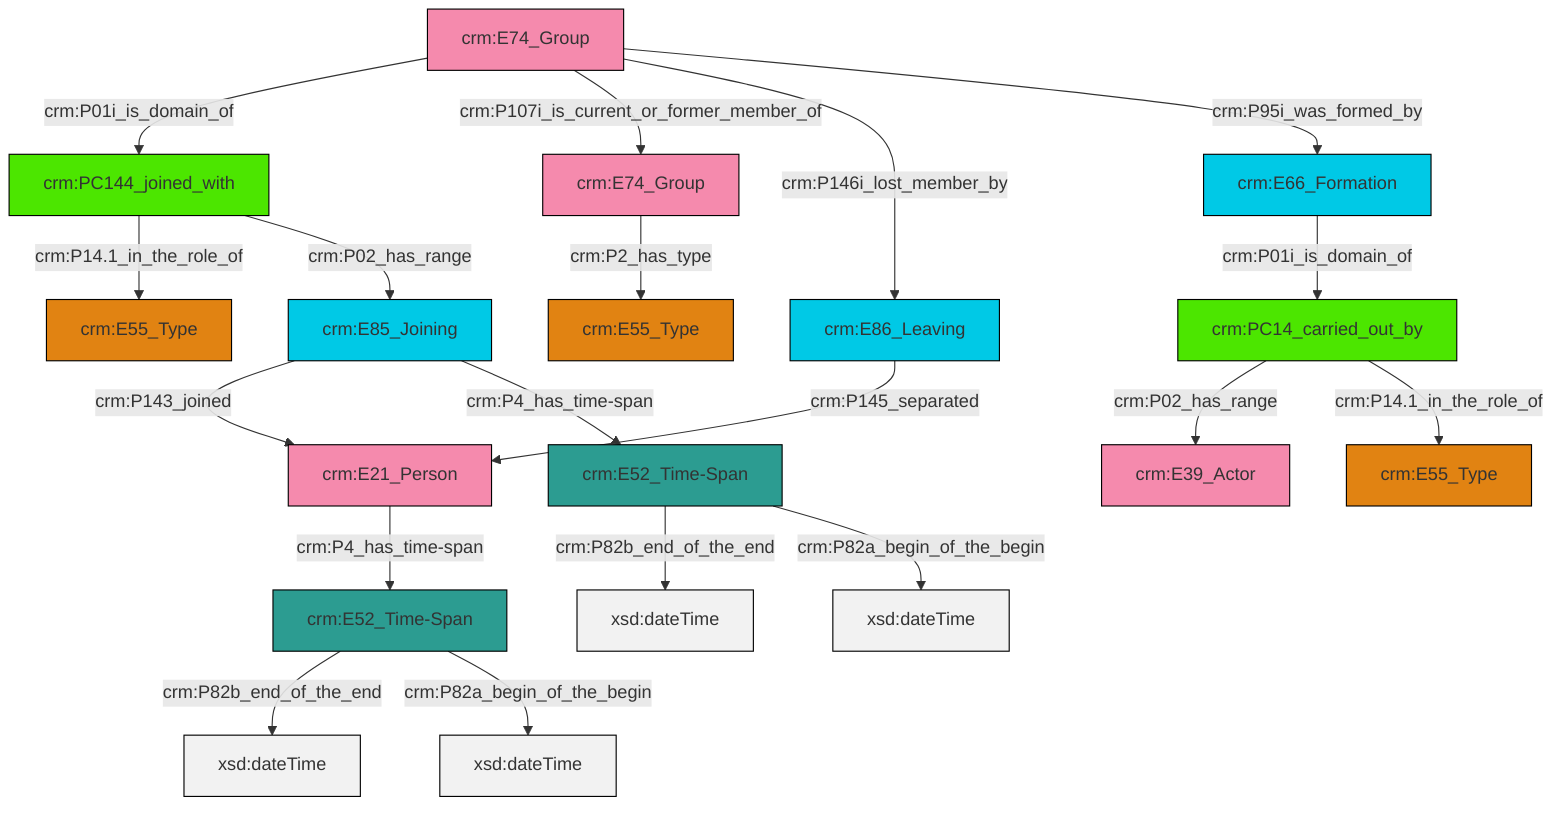 graph TD
classDef Literal fill:#f2f2f2,stroke:#000000;
classDef CRM_Entity fill:#FFFFFF,stroke:#000000;
classDef Temporal_Entity fill:#00C9E6, stroke:#000000;
classDef Type fill:#E18312, stroke:#000000;
classDef Time-Span fill:#2C9C91, stroke:#000000;
classDef Appellation fill:#FFEB7F, stroke:#000000;
classDef Place fill:#008836, stroke:#000000;
classDef Persistent_Item fill:#B266B2, stroke:#000000;
classDef Conceptual_Object fill:#FFD700, stroke:#000000;
classDef Physical_Thing fill:#D2B48C, stroke:#000000;
classDef Actor fill:#f58aad, stroke:#000000;
classDef PC_Classes fill:#4ce600, stroke:#000000;
classDef Multi fill:#cccccc,stroke:#000000;

0["crm:E66_Formation"]:::Temporal_Entity -->|crm:P01i_is_domain_of| 1["crm:PC14_carried_out_by"]:::PC_Classes
6["crm:E74_Group"]:::Actor -->|crm:P01i_is_domain_of| 4["crm:PC144_joined_with"]:::PC_Classes
6["crm:E74_Group"]:::Actor -->|crm:P107i_is_current_or_former_member_of| 7["crm:E74_Group"]:::Actor
2["crm:E21_Person"]:::Actor -->|crm:P4_has_time-span| 8["crm:E52_Time-Span"]:::Time-Span
8["crm:E52_Time-Span"]:::Time-Span -->|crm:P82b_end_of_the_end| 12[xsd:dateTime]:::Literal
1["crm:PC14_carried_out_by"]:::PC_Classes -->|crm:P02_has_range| 17["crm:E39_Actor"]:::Actor
4["crm:PC144_joined_with"]:::PC_Classes -->|crm:P14.1_in_the_role_of| 18["crm:E55_Type"]:::Type
6["crm:E74_Group"]:::Actor -->|crm:P146i_lost_member_by| 15["crm:E86_Leaving"]:::Temporal_Entity
21["crm:E85_Joining"]:::Temporal_Entity -->|crm:P143_joined| 2["crm:E21_Person"]:::Actor
13["crm:E52_Time-Span"]:::Time-Span -->|crm:P82b_end_of_the_end| 23[xsd:dateTime]:::Literal
7["crm:E74_Group"]:::Actor -->|crm:P2_has_type| 24["crm:E55_Type"]:::Type
1["crm:PC14_carried_out_by"]:::PC_Classes -->|crm:P14.1_in_the_role_of| 9["crm:E55_Type"]:::Type
4["crm:PC144_joined_with"]:::PC_Classes -->|crm:P02_has_range| 21["crm:E85_Joining"]:::Temporal_Entity
13["crm:E52_Time-Span"]:::Time-Span -->|crm:P82a_begin_of_the_begin| 28[xsd:dateTime]:::Literal
21["crm:E85_Joining"]:::Temporal_Entity -->|crm:P4_has_time-span| 13["crm:E52_Time-Span"]:::Time-Span
8["crm:E52_Time-Span"]:::Time-Span -->|crm:P82a_begin_of_the_begin| 31[xsd:dateTime]:::Literal
15["crm:E86_Leaving"]:::Temporal_Entity -->|crm:P145_separated| 2["crm:E21_Person"]:::Actor
6["crm:E74_Group"]:::Actor -->|crm:P95i_was_formed_by| 0["crm:E66_Formation"]:::Temporal_Entity